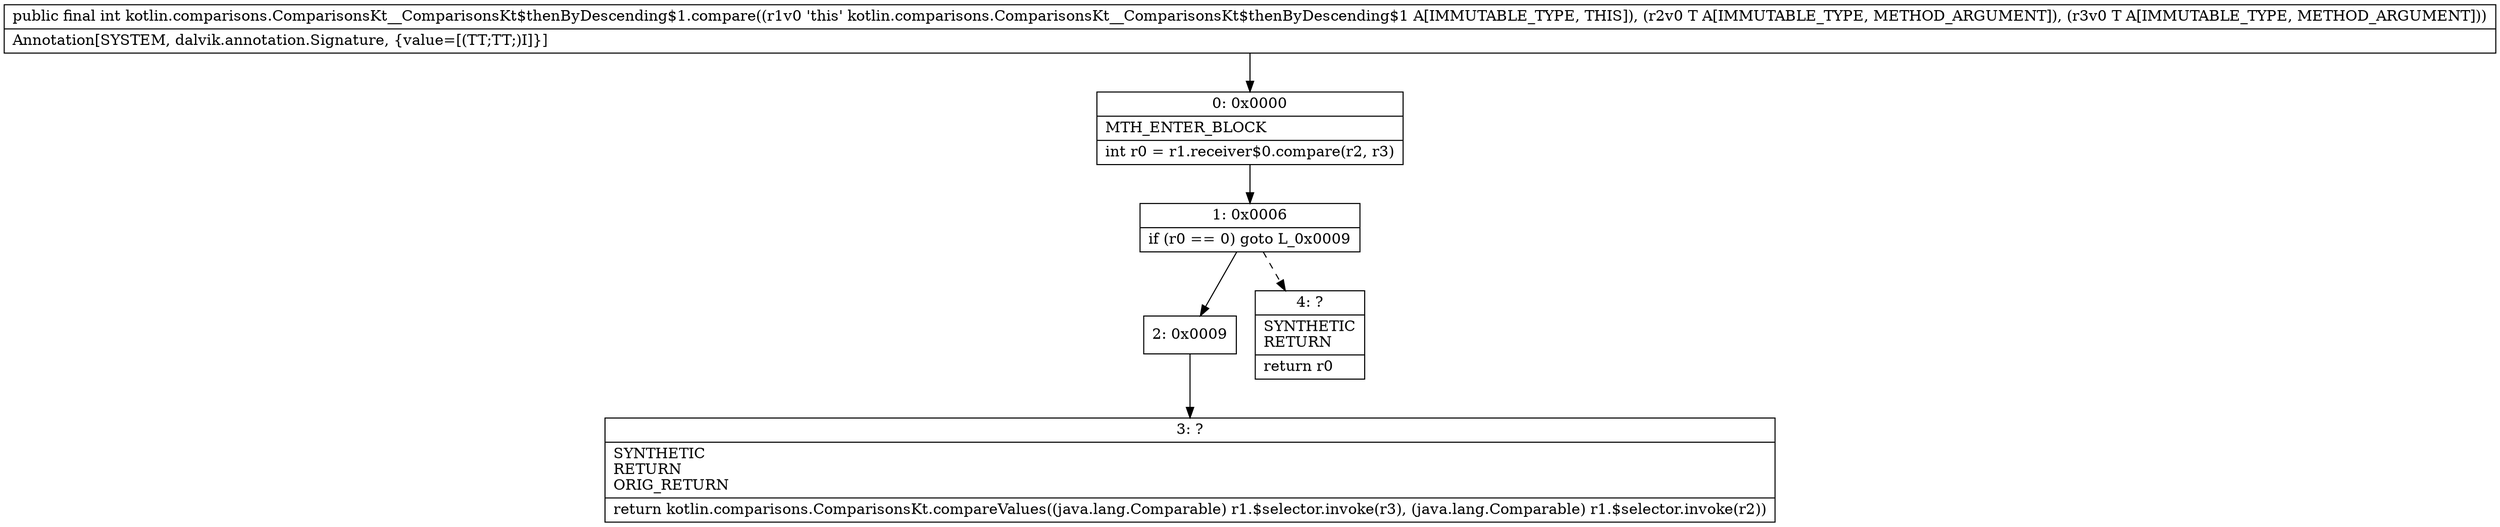 digraph "CFG forkotlin.comparisons.ComparisonsKt__ComparisonsKt$thenByDescending$1.compare(Ljava\/lang\/Object;Ljava\/lang\/Object;)I" {
Node_0 [shape=record,label="{0\:\ 0x0000|MTH_ENTER_BLOCK\l|int r0 = r1.receiver$0.compare(r2, r3)\l}"];
Node_1 [shape=record,label="{1\:\ 0x0006|if (r0 == 0) goto L_0x0009\l}"];
Node_2 [shape=record,label="{2\:\ 0x0009}"];
Node_3 [shape=record,label="{3\:\ ?|SYNTHETIC\lRETURN\lORIG_RETURN\l|return kotlin.comparisons.ComparisonsKt.compareValues((java.lang.Comparable) r1.$selector.invoke(r3), (java.lang.Comparable) r1.$selector.invoke(r2))\l}"];
Node_4 [shape=record,label="{4\:\ ?|SYNTHETIC\lRETURN\l|return r0\l}"];
MethodNode[shape=record,label="{public final int kotlin.comparisons.ComparisonsKt__ComparisonsKt$thenByDescending$1.compare((r1v0 'this' kotlin.comparisons.ComparisonsKt__ComparisonsKt$thenByDescending$1 A[IMMUTABLE_TYPE, THIS]), (r2v0 T A[IMMUTABLE_TYPE, METHOD_ARGUMENT]), (r3v0 T A[IMMUTABLE_TYPE, METHOD_ARGUMENT]))  | Annotation[SYSTEM, dalvik.annotation.Signature, \{value=[(TT;TT;)I]\}]\l}"];
MethodNode -> Node_0;
Node_0 -> Node_1;
Node_1 -> Node_2;
Node_1 -> Node_4[style=dashed];
Node_2 -> Node_3;
}


